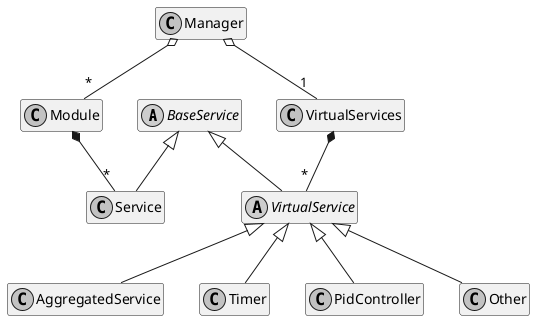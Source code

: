 @startuml
skinparam monochrome true
hide methods
hide attributes

abstract class BaseService

class Service

abstract class VirtualService

class AggregatedService

class Timer

class PidController

class Other



BaseService <|-- Service
BaseService <|-- VirtualService

VirtualService <|-- AggregatedService
VirtualService <|-- Timer
VirtualService <|-- PidController
VirtualService <|-- Other

class VirtualServices

class Manager
class Module

Module *-- "*" Service
Manager o-- "*" Module
Manager o-- "1" VirtualServices
VirtualServices *-- "*" VirtualService

@enduml
